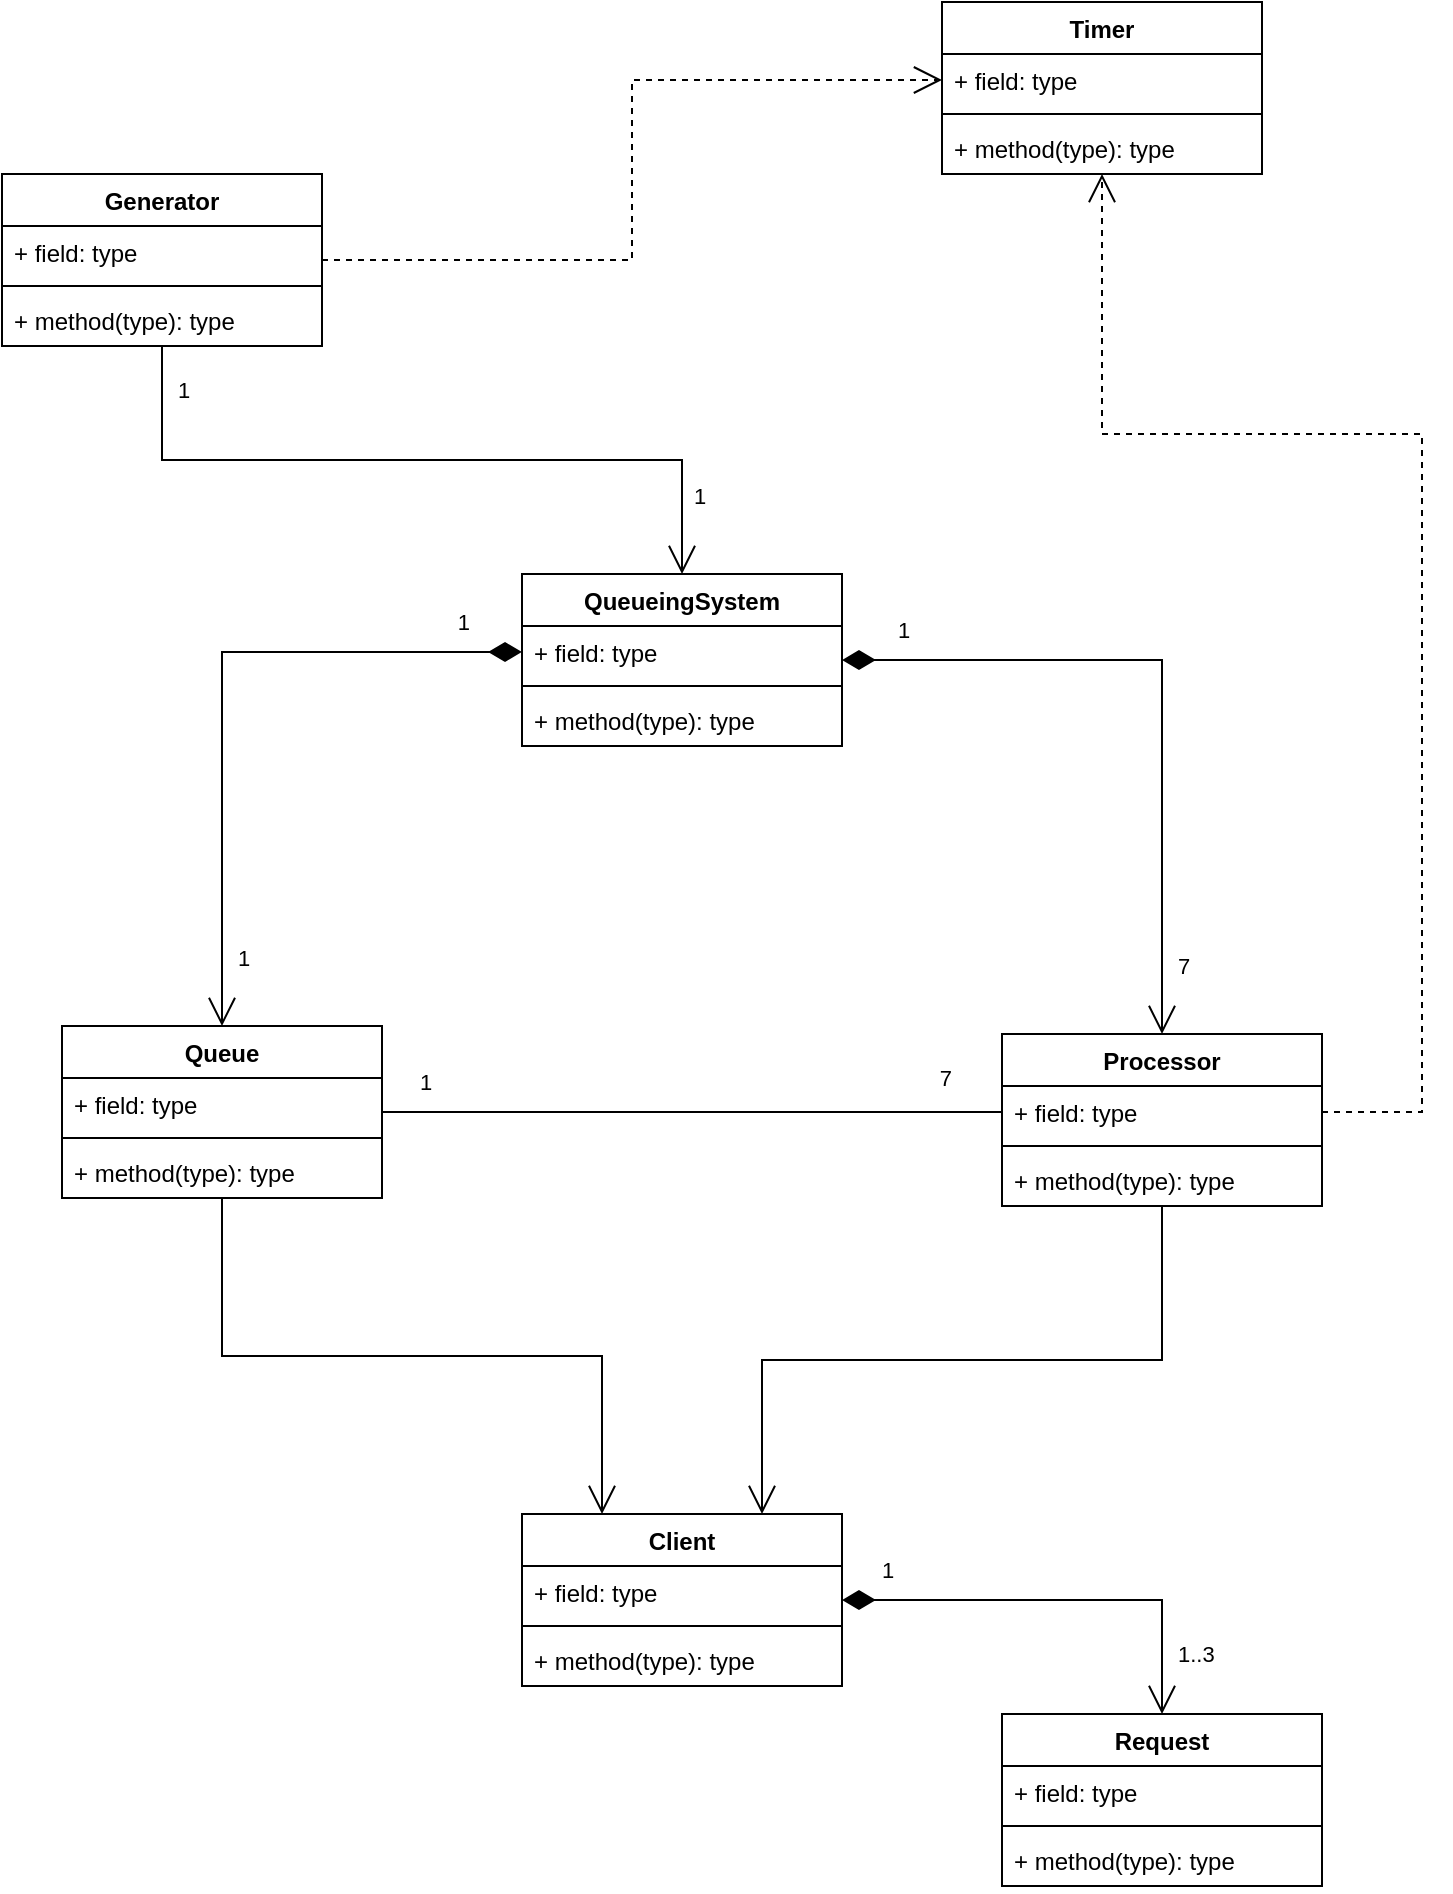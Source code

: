 <mxfile version="15.5.4" type="device"><diagram name="Модель предметной области" id="c4acf3e9-155e-7222-9cf6-157b1a14988f"><mxGraphModel dx="1525" dy="2006" grid="1" gridSize="10" guides="1" tooltips="1" connect="1" arrows="0" fold="1" page="1" pageScale="1" pageWidth="827" pageHeight="1169" background="none" math="0" shadow="0"><root><mxCell id="0"/><mxCell id="1" parent="0"/><mxCell id="90Zj_Ibp0xLHjmXsoNng-11" value="" style="endArrow=none;html=1;edgeStyle=orthogonalEdgeStyle;rounded=0;exitX=1;exitY=0.5;exitDx=0;exitDy=0;entryX=0;entryY=0.5;entryDx=0;entryDy=0;" parent="1" source="0IUunnRqwDW_-xLFEKoM-118" edge="1" target="0IUunnRqwDW_-xLFEKoM-123"><mxGeometry relative="1" as="geometry"><mxPoint x="310" y="400" as="sourcePoint"/><mxPoint x="520" y="350" as="targetPoint"/></mxGeometry></mxCell><mxCell id="NL5MVPa74aTXM2WsHeC3-1" value="1" style="edgeLabel;html=1;align=left;verticalAlign=bottom;resizable=0;points=[];spacing=8;" vertex="1" connectable="0" parent="90Zj_Ibp0xLHjmXsoNng-11"><mxGeometry x="-0.928" y="1" relative="1" as="geometry"><mxPoint as="offset"/></mxGeometry></mxCell><mxCell id="NL5MVPa74aTXM2WsHeC3-2" value="7" style="edgeLabel;html=1;align=right;verticalAlign=bottom;resizable=0;points=[];spacing=8;" vertex="1" connectable="0" parent="90Zj_Ibp0xLHjmXsoNng-11"><mxGeometry x="0.882" y="3" relative="1" as="geometry"><mxPoint as="offset"/></mxGeometry></mxCell><mxCell id="0IUunnRqwDW_-xLFEKoM-118" value="Queue" style="swimlane;fontStyle=1;align=center;verticalAlign=top;childLayout=stackLayout;horizontal=1;startSize=26;horizontalStack=0;resizeParent=1;resizeParentMax=0;resizeLast=0;collapsible=1;marginBottom=0;" parent="1" vertex="1"><mxGeometry x="100" y="326" width="160" height="86" as="geometry"/></mxCell><mxCell id="0IUunnRqwDW_-xLFEKoM-119" value="+ field: type" style="text;strokeColor=none;fillColor=none;align=left;verticalAlign=top;spacingLeft=4;spacingRight=4;overflow=hidden;rotatable=0;points=[[0,0.5],[1,0.5]];portConstraint=eastwest;" parent="0IUunnRqwDW_-xLFEKoM-118" vertex="1"><mxGeometry y="26" width="160" height="26" as="geometry"/></mxCell><mxCell id="0IUunnRqwDW_-xLFEKoM-120" value="" style="line;strokeWidth=1;fillColor=none;align=left;verticalAlign=middle;spacingTop=-1;spacingLeft=3;spacingRight=3;rotatable=0;labelPosition=right;points=[];portConstraint=eastwest;" parent="0IUunnRqwDW_-xLFEKoM-118" vertex="1"><mxGeometry y="52" width="160" height="8" as="geometry"/></mxCell><mxCell id="0IUunnRqwDW_-xLFEKoM-121" value="+ method(type): type" style="text;strokeColor=none;fillColor=none;align=left;verticalAlign=top;spacingLeft=4;spacingRight=4;overflow=hidden;rotatable=0;points=[[0,0.5],[1,0.5]];portConstraint=eastwest;" parent="0IUunnRqwDW_-xLFEKoM-118" vertex="1"><mxGeometry y="60" width="160" height="26" as="geometry"/></mxCell><mxCell id="0IUunnRqwDW_-xLFEKoM-126" value="Client" style="swimlane;fontStyle=1;align=center;verticalAlign=top;childLayout=stackLayout;horizontal=1;startSize=26;horizontalStack=0;resizeParent=1;resizeParentMax=0;resizeLast=0;collapsible=1;marginBottom=0;" parent="1" vertex="1"><mxGeometry x="330" y="570" width="160" height="86" as="geometry"/></mxCell><mxCell id="0IUunnRqwDW_-xLFEKoM-127" value="+ field: type" style="text;strokeColor=none;fillColor=none;align=left;verticalAlign=top;spacingLeft=4;spacingRight=4;overflow=hidden;rotatable=0;points=[[0,0.5],[1,0.5]];portConstraint=eastwest;" parent="0IUunnRqwDW_-xLFEKoM-126" vertex="1"><mxGeometry y="26" width="160" height="26" as="geometry"/></mxCell><mxCell id="0IUunnRqwDW_-xLFEKoM-128" value="" style="line;strokeWidth=1;fillColor=none;align=left;verticalAlign=middle;spacingTop=-1;spacingLeft=3;spacingRight=3;rotatable=0;labelPosition=right;points=[];portConstraint=eastwest;" parent="0IUunnRqwDW_-xLFEKoM-126" vertex="1"><mxGeometry y="52" width="160" height="8" as="geometry"/></mxCell><mxCell id="0IUunnRqwDW_-xLFEKoM-129" value="+ method(type): type" style="text;strokeColor=none;fillColor=none;align=left;verticalAlign=top;spacingLeft=4;spacingRight=4;overflow=hidden;rotatable=0;points=[[0,0.5],[1,0.5]];portConstraint=eastwest;" parent="0IUunnRqwDW_-xLFEKoM-126" vertex="1"><mxGeometry y="60" width="160" height="26" as="geometry"/></mxCell><mxCell id="0IUunnRqwDW_-xLFEKoM-130" value="Request" style="swimlane;fontStyle=1;align=center;verticalAlign=top;childLayout=stackLayout;horizontal=1;startSize=26;horizontalStack=0;resizeParent=1;resizeParentMax=0;resizeLast=0;collapsible=1;marginBottom=0;" parent="1" vertex="1"><mxGeometry x="570" y="670" width="160" height="86" as="geometry"/></mxCell><mxCell id="0IUunnRqwDW_-xLFEKoM-131" value="+ field: type" style="text;strokeColor=none;fillColor=none;align=left;verticalAlign=top;spacingLeft=4;spacingRight=4;overflow=hidden;rotatable=0;points=[[0,0.5],[1,0.5]];portConstraint=eastwest;" parent="0IUunnRqwDW_-xLFEKoM-130" vertex="1"><mxGeometry y="26" width="160" height="26" as="geometry"/></mxCell><mxCell id="0IUunnRqwDW_-xLFEKoM-132" value="" style="line;strokeWidth=1;fillColor=none;align=left;verticalAlign=middle;spacingTop=-1;spacingLeft=3;spacingRight=3;rotatable=0;labelPosition=right;points=[];portConstraint=eastwest;" parent="0IUunnRqwDW_-xLFEKoM-130" vertex="1"><mxGeometry y="52" width="160" height="8" as="geometry"/></mxCell><mxCell id="0IUunnRqwDW_-xLFEKoM-133" value="+ method(type): type" style="text;strokeColor=none;fillColor=none;align=left;verticalAlign=top;spacingLeft=4;spacingRight=4;overflow=hidden;rotatable=0;points=[[0,0.5],[1,0.5]];portConstraint=eastwest;" parent="0IUunnRqwDW_-xLFEKoM-130" vertex="1"><mxGeometry y="60" width="160" height="26" as="geometry"/></mxCell><mxCell id="0IUunnRqwDW_-xLFEKoM-145" value="1" style="endArrow=open;html=1;endSize=12;startArrow=diamondThin;startSize=14;startFill=1;edgeStyle=orthogonalEdgeStyle;align=left;verticalAlign=bottom;rounded=0;exitX=1;exitY=0.5;exitDx=0;exitDy=0;entryX=0.5;entryY=0;entryDx=0;entryDy=0;spacing=8;spacingTop=0;" parent="1" source="0IUunnRqwDW_-xLFEKoM-114" target="0IUunnRqwDW_-xLFEKoM-122" edge="1"><mxGeometry x="-0.885" relative="1" as="geometry"><mxPoint x="510" y="150" as="sourcePoint"/><mxPoint x="730" y="150" as="targetPoint"/><mxPoint as="offset"/></mxGeometry></mxCell><mxCell id="0IUunnRqwDW_-xLFEKoM-176" value="7" style="edgeLabel;html=1;align=left;verticalAlign=bottom;resizable=0;points=[];fontColor=default;spacing=8;" parent="0IUunnRqwDW_-xLFEKoM-145" vertex="1" connectable="0"><mxGeometry x="0.846" relative="1" as="geometry"><mxPoint y="7" as="offset"/></mxGeometry></mxCell><mxCell id="0IUunnRqwDW_-xLFEKoM-114" value="QueueingSystem" style="swimlane;fontStyle=1;align=center;verticalAlign=top;childLayout=stackLayout;horizontal=1;startSize=26;horizontalStack=0;resizeParent=1;resizeParentMax=0;resizeLast=0;collapsible=1;marginBottom=0;shadow=0;rounded=0;sketch=0;swimlaneFillColor=none;glass=0;" parent="1" vertex="1"><mxGeometry x="330" y="100" width="160" height="86" as="geometry"/></mxCell><mxCell id="0IUunnRqwDW_-xLFEKoM-115" value="+ field: type" style="text;strokeColor=none;fillColor=none;align=left;verticalAlign=top;spacingLeft=4;spacingRight=4;overflow=hidden;rotatable=0;points=[[0,0.5],[1,0.5]];portConstraint=eastwest;" parent="0IUunnRqwDW_-xLFEKoM-114" vertex="1"><mxGeometry y="26" width="160" height="26" as="geometry"/></mxCell><mxCell id="0IUunnRqwDW_-xLFEKoM-116" value="" style="line;strokeWidth=1;fillColor=none;align=left;verticalAlign=middle;spacingTop=-1;spacingLeft=3;spacingRight=3;rotatable=0;labelPosition=right;points=[];portConstraint=eastwest;" parent="0IUunnRqwDW_-xLFEKoM-114" vertex="1"><mxGeometry y="52" width="160" height="8" as="geometry"/></mxCell><mxCell id="0IUunnRqwDW_-xLFEKoM-117" value="+ method(type): type" style="text;strokeColor=none;fillColor=none;align=left;verticalAlign=top;spacingLeft=4;spacingRight=4;overflow=hidden;rotatable=0;points=[[0,0.5],[1,0.5]];portConstraint=eastwest;" parent="0IUunnRqwDW_-xLFEKoM-114" vertex="1"><mxGeometry y="60" width="160" height="26" as="geometry"/></mxCell><mxCell id="0IUunnRqwDW_-xLFEKoM-146" value="1" style="endArrow=open;html=1;endSize=12;startArrow=diamondThin;startSize=14;startFill=1;edgeStyle=orthogonalEdgeStyle;align=left;verticalAlign=bottom;rounded=0;exitX=1;exitY=0.5;exitDx=0;exitDy=0;entryX=0.5;entryY=0;entryDx=0;entryDy=0;spacing=8;" parent="1" source="0IUunnRqwDW_-xLFEKoM-126" target="0IUunnRqwDW_-xLFEKoM-130" edge="1"><mxGeometry x="-0.891" relative="1" as="geometry"><mxPoint x="610" y="630" as="sourcePoint"/><mxPoint x="770" y="630" as="targetPoint"/><mxPoint as="offset"/></mxGeometry></mxCell><mxCell id="0IUunnRqwDW_-xLFEKoM-177" value="1..3" style="edgeLabel;html=1;align=left;verticalAlign=bottom;resizable=0;points=[];fontColor=default;spacing=8;" parent="0IUunnRqwDW_-xLFEKoM-146" vertex="1" connectable="0"><mxGeometry x="0.854" y="1" relative="1" as="geometry"><mxPoint x="-1" as="offset"/></mxGeometry></mxCell><mxCell id="0IUunnRqwDW_-xLFEKoM-150" value="" style="endArrow=open;endFill=1;endSize=12;html=1;exitX=0.5;exitY=1;exitDx=0;exitDy=0;entryX=0.25;entryY=0;entryDx=0;entryDy=0;edgeStyle=orthogonalEdgeStyle;elbow=vertical;movable=1;resizable=1;rotatable=1;deletable=1;editable=1;connectable=1;sourcePortConstraint=none;snapToPoint=0;fixDash=0;bendable=1;noJump=0;flowAnimation=0;rounded=0;startArrow=none;startFill=0;" parent="1" source="0IUunnRqwDW_-xLFEKoM-118" target="0IUunnRqwDW_-xLFEKoM-126" edge="1"><mxGeometry width="160" relative="1" as="geometry"><mxPoint x="180" y="480" as="sourcePoint"/><mxPoint x="340" y="480" as="targetPoint"/></mxGeometry></mxCell><mxCell id="0IUunnRqwDW_-xLFEKoM-151" value="" style="endArrow=open;endFill=1;endSize=12;html=1;rounded=0;exitX=0.5;exitY=1;exitDx=0;exitDy=0;entryX=0.75;entryY=0;entryDx=0;entryDy=0;edgeStyle=orthogonalEdgeStyle;" parent="1" source="0IUunnRqwDW_-xLFEKoM-122" target="0IUunnRqwDW_-xLFEKoM-126" edge="1"><mxGeometry width="160" relative="1" as="geometry"><mxPoint x="520" y="510" as="sourcePoint"/><mxPoint x="680" y="510" as="targetPoint"/></mxGeometry></mxCell><mxCell id="0IUunnRqwDW_-xLFEKoM-144" value="1" style="endArrow=open;endSize=12;startArrow=diamondThin;startSize=14;startFill=1;edgeStyle=orthogonalEdgeStyle;align=right;verticalAlign=bottom;rounded=0;exitX=0;exitY=0.5;exitDx=0;exitDy=0;entryX=0.5;entryY=0;entryDx=0;entryDy=0;shadow=0;sketch=0;targetPerimeterSpacing=0;strokeWidth=1;flowAnimation=0;orthogonalLoop=0;orthogonal=0;comic=0;spacing=8;horizontal=1;html=1;" parent="1" source="0IUunnRqwDW_-xLFEKoM-115" target="0IUunnRqwDW_-xLFEKoM-118" edge="1"><mxGeometry x="-0.883" relative="1" as="geometry"><mxPoint x="460" y="460" as="sourcePoint"/><mxPoint x="620" y="460" as="targetPoint"/><mxPoint as="offset"/></mxGeometry></mxCell><mxCell id="0IUunnRqwDW_-xLFEKoM-175" value="1" style="edgeLabel;html=1;align=left;verticalAlign=bottom;resizable=0;points=[];fontColor=default;horizontal=1;labelPosition=center;verticalLabelPosition=middle;spacingRight=0;spacing=8;spacingTop=0;" parent="0IUunnRqwDW_-xLFEKoM-144" vertex="1" connectable="0"><mxGeometry x="0.847" y="-1" relative="1" as="geometry"><mxPoint x="1" y="6" as="offset"/></mxGeometry></mxCell><mxCell id="0IUunnRqwDW_-xLFEKoM-152" value="Generator" style="swimlane;fontStyle=1;align=center;verticalAlign=top;childLayout=stackLayout;horizontal=1;startSize=26;horizontalStack=0;resizeParent=1;resizeParentMax=0;resizeLast=0;collapsible=1;marginBottom=0;rounded=0;shadow=0;glass=0;sketch=0;gradientColor=none;" parent="1" vertex="1"><mxGeometry x="70" y="-100" width="160" height="86" as="geometry"/></mxCell><mxCell id="0IUunnRqwDW_-xLFEKoM-153" value="+ field: type" style="text;strokeColor=none;fillColor=none;align=left;verticalAlign=top;spacingLeft=4;spacingRight=4;overflow=hidden;rotatable=0;points=[[0,0.5],[1,0.5]];portConstraint=eastwest;rounded=0;shadow=0;glass=0;sketch=0;" parent="0IUunnRqwDW_-xLFEKoM-152" vertex="1"><mxGeometry y="26" width="160" height="26" as="geometry"/></mxCell><mxCell id="0IUunnRqwDW_-xLFEKoM-154" value="" style="line;strokeWidth=1;fillColor=none;align=left;verticalAlign=middle;spacingTop=-1;spacingLeft=3;spacingRight=3;rotatable=0;labelPosition=right;points=[];portConstraint=eastwest;rounded=0;shadow=0;glass=0;sketch=0;" parent="0IUunnRqwDW_-xLFEKoM-152" vertex="1"><mxGeometry y="52" width="160" height="8" as="geometry"/></mxCell><mxCell id="0IUunnRqwDW_-xLFEKoM-155" value="+ method(type): type" style="text;strokeColor=none;fillColor=none;align=left;verticalAlign=top;spacingLeft=4;spacingRight=4;overflow=hidden;rotatable=0;points=[[0,0.5],[1,0.5]];portConstraint=eastwest;rounded=0;shadow=0;glass=0;sketch=0;" parent="0IUunnRqwDW_-xLFEKoM-152" vertex="1"><mxGeometry y="60" width="160" height="26" as="geometry"/></mxCell><mxCell id="0IUunnRqwDW_-xLFEKoM-156" value="Timer" style="swimlane;fontStyle=1;align=center;verticalAlign=top;childLayout=stackLayout;horizontal=1;startSize=26;horizontalStack=0;resizeParent=1;resizeParentMax=0;resizeLast=0;collapsible=1;marginBottom=0;rounded=0;shadow=0;glass=0;sketch=0;gradientColor=none;" parent="1" vertex="1"><mxGeometry x="540" y="-186" width="160" height="86" as="geometry"/></mxCell><mxCell id="0IUunnRqwDW_-xLFEKoM-157" value="+ field: type" style="text;strokeColor=none;fillColor=none;align=left;verticalAlign=top;spacingLeft=4;spacingRight=4;overflow=hidden;rotatable=0;points=[[0,0.5],[1,0.5]];portConstraint=eastwest;rounded=0;shadow=0;glass=0;sketch=0;fixDash=0;portConstraintRotation=0;dropTarget=1;" parent="0IUunnRqwDW_-xLFEKoM-156" vertex="1"><mxGeometry y="26" width="160" height="26" as="geometry"/></mxCell><mxCell id="0IUunnRqwDW_-xLFEKoM-158" value="" style="line;strokeWidth=1;fillColor=none;align=left;verticalAlign=middle;spacingTop=-1;spacingLeft=3;spacingRight=3;rotatable=0;labelPosition=right;points=[];portConstraint=eastwest;rounded=0;shadow=0;glass=0;sketch=0;" parent="0IUunnRqwDW_-xLFEKoM-156" vertex="1"><mxGeometry y="52" width="160" height="8" as="geometry"/></mxCell><mxCell id="0IUunnRqwDW_-xLFEKoM-159" value="+ method(type): type" style="text;strokeColor=none;fillColor=none;align=left;verticalAlign=top;spacingLeft=4;spacingRight=4;overflow=hidden;rotatable=0;points=[[0,0.5],[1,0.5]];portConstraint=eastwest;rounded=0;shadow=0;glass=0;sketch=0;" parent="0IUunnRqwDW_-xLFEKoM-156" vertex="1"><mxGeometry y="60" width="160" height="26" as="geometry"/></mxCell><mxCell id="90Zj_Ibp0xLHjmXsoNng-1" value="" style="endArrow=open;endFill=1;endSize=12;html=1;rounded=0;exitX=0.5;exitY=1;exitDx=0;exitDy=0;entryX=0.5;entryY=0;entryDx=0;entryDy=0;edgeStyle=orthogonalEdgeStyle;" parent="1" source="0IUunnRqwDW_-xLFEKoM-152" target="0IUunnRqwDW_-xLFEKoM-114" edge="1"><mxGeometry width="160" relative="1" as="geometry"><mxPoint x="270" y="-200" as="sourcePoint"/><mxPoint x="430" y="-200" as="targetPoint"/></mxGeometry></mxCell><mxCell id="90Zj_Ibp0xLHjmXsoNng-2" value="1" style="edgeLabel;html=1;align=left;verticalAlign=top;resizable=0;points=[];spacing=8;" parent="90Zj_Ibp0xLHjmXsoNng-1" vertex="1" connectable="0"><mxGeometry x="-0.893" y="-1" relative="1" as="geometry"><mxPoint x="1" y="-17" as="offset"/></mxGeometry></mxCell><mxCell id="90Zj_Ibp0xLHjmXsoNng-3" value="1" style="edgeLabel;html=1;align=left;verticalAlign=bottom;resizable=0;points=[];spacing=8;" parent="90Zj_Ibp0xLHjmXsoNng-1" vertex="1" connectable="0"><mxGeometry x="0.87" y="-2" relative="1" as="geometry"><mxPoint as="offset"/></mxGeometry></mxCell><mxCell id="90Zj_Ibp0xLHjmXsoNng-9" value="" style="endArrow=open;dashed=1;endFill=0;endSize=12;html=1;rounded=0;exitX=1;exitY=0.5;exitDx=0;exitDy=0;entryX=0;entryY=0.5;entryDx=0;entryDy=0;edgeStyle=elbowEdgeStyle;" parent="1" source="0IUunnRqwDW_-xLFEKoM-152" target="0IUunnRqwDW_-xLFEKoM-157" edge="1"><mxGeometry width="160" relative="1" as="geometry"><mxPoint x="400" y="-120" as="sourcePoint"/><mxPoint x="550" y="-140" as="targetPoint"/></mxGeometry></mxCell><mxCell id="90Zj_Ibp0xLHjmXsoNng-10" value="" style="endArrow=open;dashed=1;endFill=0;endSize=12;html=1;rounded=0;exitX=1;exitY=0.5;exitDx=0;exitDy=0;entryX=0.5;entryY=1;entryDx=0;entryDy=0;edgeStyle=orthogonalEdgeStyle;" parent="1" source="0IUunnRqwDW_-xLFEKoM-123" target="0IUunnRqwDW_-xLFEKoM-156" edge="1"><mxGeometry width="160" relative="1" as="geometry"><mxPoint x="760" y="250" as="sourcePoint"/><mxPoint x="920" y="250" as="targetPoint"/><Array as="points"><mxPoint x="780" y="369"/><mxPoint x="780" y="30"/><mxPoint x="620" y="30"/></Array></mxGeometry></mxCell><mxCell id="0IUunnRqwDW_-xLFEKoM-122" value="Processor" style="swimlane;fontStyle=1;align=center;verticalAlign=top;childLayout=stackLayout;horizontal=1;startSize=26;horizontalStack=0;resizeParent=1;resizeParentMax=0;resizeLast=0;collapsible=1;marginBottom=0;" parent="1" vertex="1"><mxGeometry x="570" y="330" width="160" height="86" as="geometry"/></mxCell><mxCell id="0IUunnRqwDW_-xLFEKoM-123" value="+ field: type" style="text;strokeColor=none;fillColor=none;align=left;verticalAlign=top;spacingLeft=4;spacingRight=4;overflow=hidden;rotatable=0;points=[[0,0.5],[1,0.5]];portConstraint=eastwest;" parent="0IUunnRqwDW_-xLFEKoM-122" vertex="1"><mxGeometry y="26" width="160" height="26" as="geometry"/></mxCell><mxCell id="0IUunnRqwDW_-xLFEKoM-124" value="" style="line;strokeWidth=1;fillColor=none;align=left;verticalAlign=middle;spacingTop=-1;spacingLeft=3;spacingRight=3;rotatable=0;labelPosition=right;points=[];portConstraint=eastwest;" parent="0IUunnRqwDW_-xLFEKoM-122" vertex="1"><mxGeometry y="52" width="160" height="8" as="geometry"/></mxCell><mxCell id="0IUunnRqwDW_-xLFEKoM-125" value="+ method(type): type" style="text;strokeColor=none;fillColor=none;align=left;verticalAlign=top;spacingLeft=4;spacingRight=4;overflow=hidden;rotatable=0;points=[[0,0.5],[1,0.5]];portConstraint=eastwest;" parent="0IUunnRqwDW_-xLFEKoM-122" vertex="1"><mxGeometry y="60" width="160" height="26" as="geometry"/></mxCell></root></mxGraphModel></diagram></mxfile>